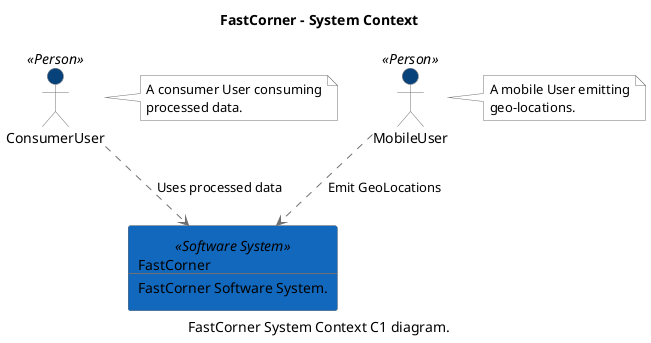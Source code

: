 @startuml(id=SystemContext)
scale max 2000x1409
title FastCorner - System Context
caption FastCorner System Context C1 diagram.

skinparam {
  shadowing false
  arrowColor #707070
  actorBorderColor #707070
  componentBorderColor #707070
  rectangleBorderColor #707070
  noteBackgroundColor #ffffff
  noteBorderColor #707070
}
actor "ConsumerUser" <<Person>> as 2 #08427b
note right of 2
  A consumer User consuming
  processed data.
end note
rectangle 3 <<Software System>> #1168bd [
  FastCorner
  --
  FastCorner Software System.
]
actor "MobileUser" <<Person>> as 1 #08427b
note right of 1
  A mobile User emitting
  geo-locations.
end note
2 .[#707070].> 3 : Uses processed data
1 .[#707070].> 3 : Emit GeoLocations
@enduml

